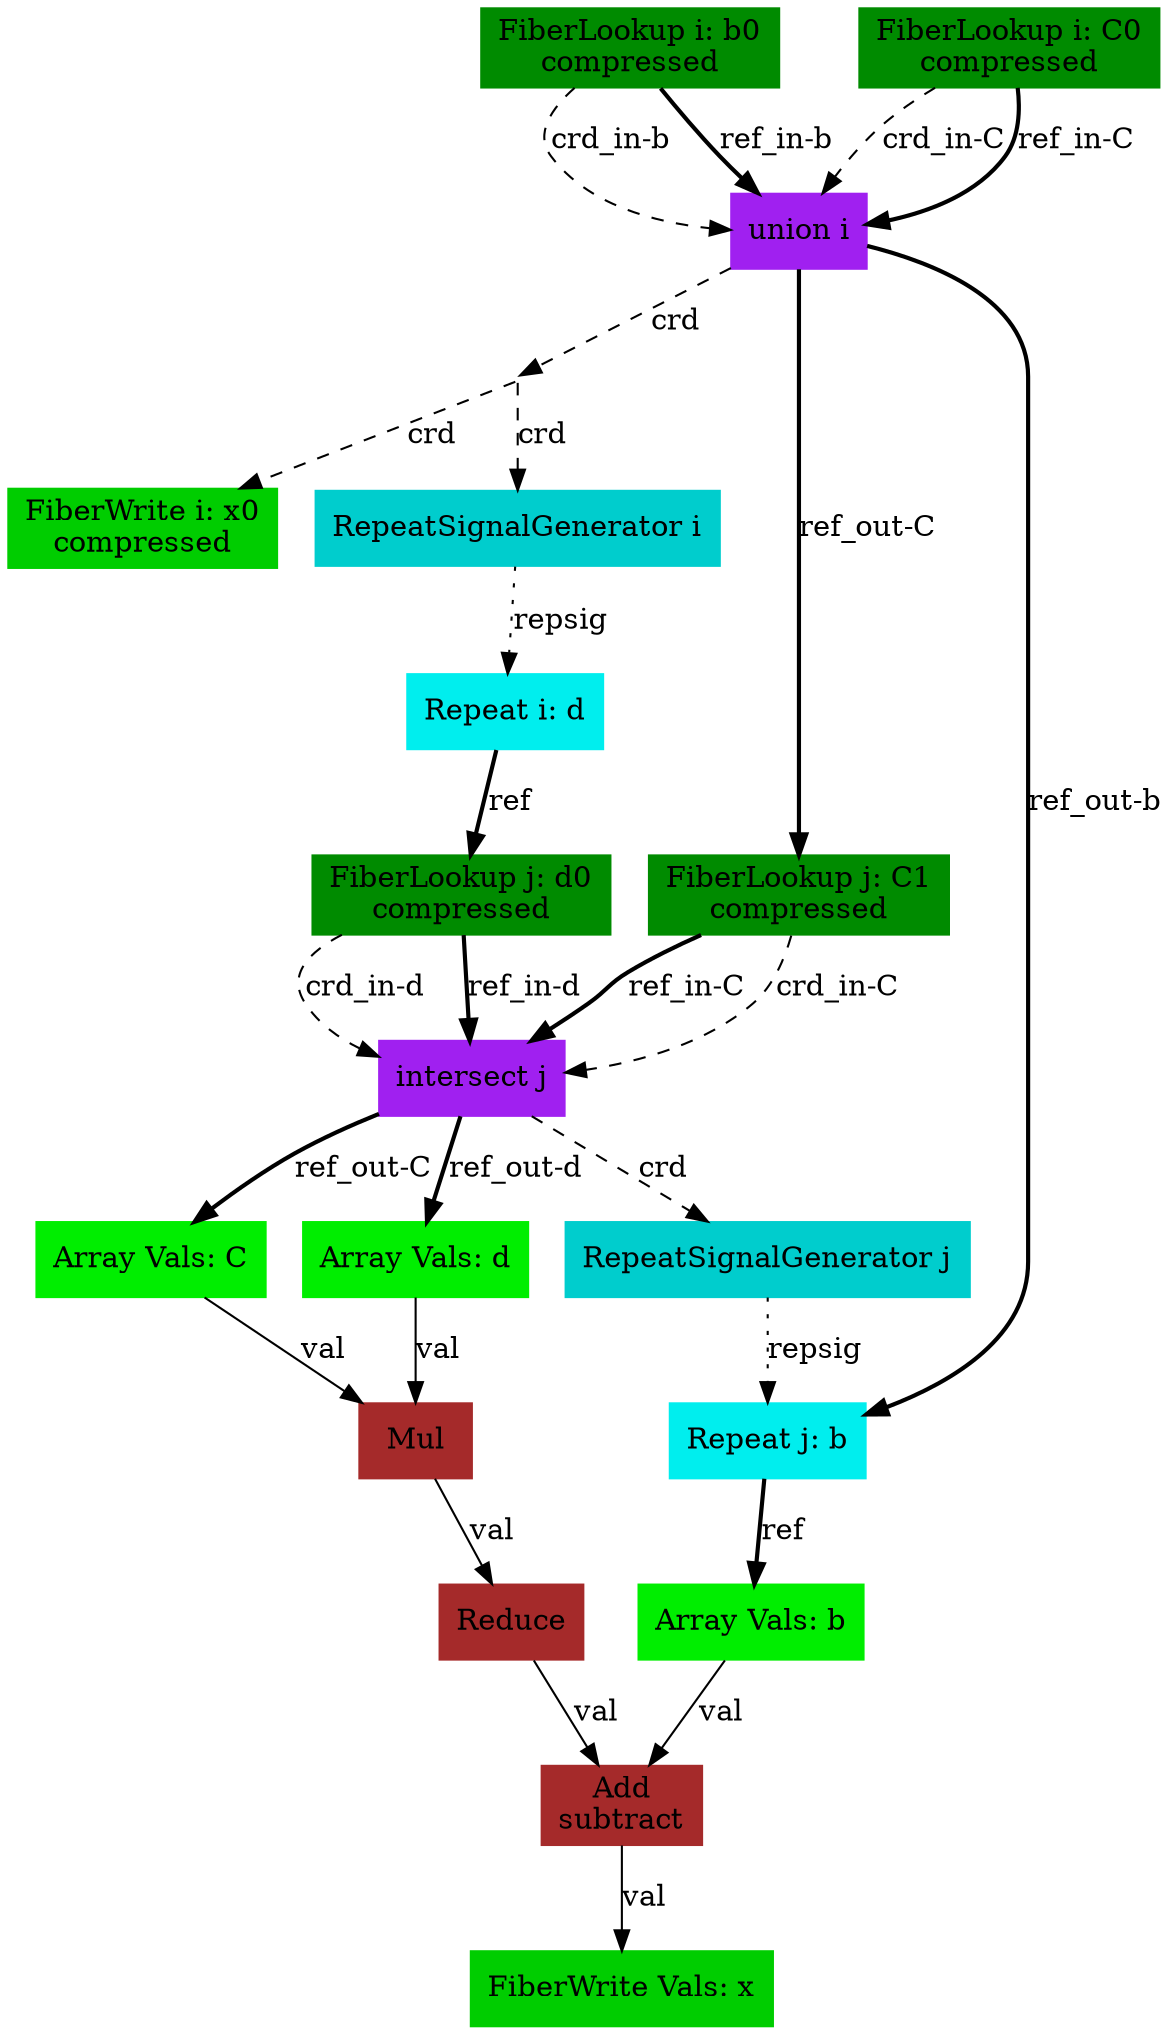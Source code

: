 digraph SAM {
    comment="x=s0,b=s0,C=ss01,d=s0"
    17 [comment="type=fiberlookup,index=i,tensor=b,mode=0,format=compressed,src=true,root=true" label="FiberLookup i: b0\ncompressed" color=green4 shape=box style=filled type="fiberlookup" index="i" tensor="b" mode="0" format="compressed" src="true" root="true"]
    16 [comment="type=union,index=i" label="union i" color=purple shape=box style=filled type="union" index="i"]
    15 [comment="type=broadcast" shape=point style=invis type="broadcast"]
    1 [comment="type=fiberwrite,index=i,tensor=x,mode=0,format=compressed,segsize=2,crdsize=b0_dim,sink=true" label="FiberWrite i: x0\ncompressed" color=green3 shape=box style=filled type="fiberwrite" index="i" tensor="x" mode="0" format="compressed" segsize="2" crdsize="b0_dim" sink="true"]
    14 [comment="type=repsiggen,index=i" label="RepeatSignalGenerator i" color=cyan3 shape=box style=filled type="repsiggen" index="i"]
    13 [comment="type=repeat,index=i,tensor=d,root=true" label="Repeat i: d" color=cyan2 shape=box style=filled type="repeat" index="i" tensor="d" root="true"]
    12 [comment="type=fiberlookup,index=j,tensor=d,mode=0,format=compressed,src=true,root=false" label="FiberLookup j: d0\ncompressed" color=green4 shape=box style=filled type="fiberlookup" index="j" tensor="d" mode="0" format="compressed" src="true" root="false"]
    10 [comment="type=intersect,index=j" label="intersect j" color=purple shape=box style=filled type="intersect" index="j"]
    9 [comment="type=repsiggen,index=j" label="RepeatSignalGenerator j" color=cyan3 shape=box style=filled type="repsiggen" index="j"]
    8 [comment="type=repeat,index=j,tensor=b,root=false" label="Repeat j: b" color=cyan2 shape=box style=filled type="repeat" index="j" tensor="b" root="false"]
    4 [comment="type=arrayvals,tensor=b" label="Array Vals: b" color=green2 shape=box style=filled type="arrayvals" tensor="b"]
    3 [comment="type=add,sub=1" label="Add
subtract" color=brown shape=box style=filled type="add" sub="1"]
    2 [comment="type=reduce" label="Reduce" color=brown shape=box style=filled type="reduce"]
    0 [comment="type=fiberwrite,mode=vals,tensor=x,size=1*b0_dim,sink=true" label="FiberWrite Vals: x" color=green3 shape=box style=filled type="fiberwrite" tensor="x" mode="vals" size="1*b0_dim" sink="true"]
    6 [comment="type=arrayvals,tensor=C" label="Array Vals: C" color=green2 shape=box style=filled type="arrayvals" tensor="C"]
    5 [comment="type=mul" label="Mul" color=brown shape=box style=filled type="mul"]
    7 [comment="type=arrayvals,tensor=d" label="Array Vals: d" color=green2 shape=box style=filled type="arrayvals" tensor="d"]
    11 [comment="type=fiberlookup,index=j,tensor=C,mode=1,format=compressed,src=true,root=false" label="FiberLookup j: C1\ncompressed" color=green4 shape=box style=filled type="fiberlookup" index="j" tensor="C" mode="1" format="compressed" src="true" root="false"]
    18 [comment="type=fiberlookup,index=i,tensor=C,mode=0,format=compressed,src=true,root=true" label="FiberLookup i: C0\ncompressed" color=green4 shape=box style=filled type="fiberlookup" index="i" tensor="C" mode="0" format="compressed" src="true" root="true"]
    17 -> 16 [label="crd_in-b" style=dashed type="crd" comment="in-b"]
    16 -> 15 [label="crd" style=dashed type="crd"]
    15 -> 1 [label="crd" style=dashed type="crd"]
    15 -> 14 [label="crd" style=dashed type="crd"]
    14 -> 13 [label="repsig" style=dotted type="repsig"]
    13 -> 12 [label="ref" style=bold type="ref"]
    12 -> 10 [label="crd_in-d" style=dashed type="crd" comment="in-d"]
    10 -> 9 [label="crd" style=dashed type="crd"]
    9 -> 8 [label="repsig" style=dotted type="repsig"]
    8 -> 4 [label="ref" style=bold type="ref"]
    4 -> 3 [label="val" type="val"]
    3 -> 0 [label="val" type="val"]
    2 -> 3 [label="val" type="val"]
    10 -> 6 [label="ref_out-C" style=bold type="ref" comment="out-C"]
    6 -> 5 [label="val" type="val"]
    5 -> 2 [label="val" type="val"]
    10 -> 7 [label="ref_out-d" style=bold type="ref" comment="out-d"]
    7 -> 5 [label="val" type="val"]
    12 -> 10 [label="ref_in-d" style=bold type="ref" comment="in-d"]
    16 -> 8 [label="ref_out-b" style=bold type="ref" comment="out-b"]
    16 -> 11 [label="ref_out-C" style=bold type="ref" comment="out-C"]
    11 -> 10 [label="crd_in-C" style=dashed type="crd" comment="in-C"]
    11 -> 10 [label="ref_in-C" style=bold type="ref" comment="in-C"]
    17 -> 16 [label="ref_in-b" style=bold type="ref" comment="in-b"]
    18 -> 16 [label="crd_in-C" style=dashed type="crd" comment="in-C"]
    18 -> 16 [label="ref_in-C" style=bold type="ref" comment="in-C"]
}
